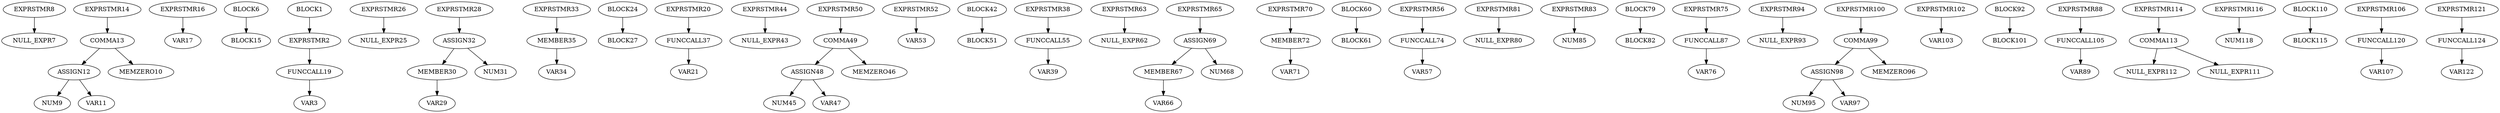 digraph A { 
EXPRSTMR8 -> NULL_EXPR7
ASSIGN12 -> NUM9
ASSIGN12 -> VAR11
COMMA13 -> ASSIGN12
COMMA13 -> MEMZERO10
EXPRSTMR14 -> COMMA13
EXPRSTMR16 -> VAR17
BLOCK6 -> BLOCK15
FUNCCALL19 -> VAR3
EXPRSTMR2 -> FUNCCALL19
EXPRSTMR26 -> NULL_EXPR25
MEMBER30 -> VAR29
ASSIGN32 -> NUM31
ASSIGN32 -> MEMBER30
EXPRSTMR28 -> ASSIGN32
MEMBER35 -> VAR34
EXPRSTMR33 -> MEMBER35
BLOCK24 -> BLOCK27
FUNCCALL37 -> VAR21
EXPRSTMR20 -> FUNCCALL37
EXPRSTMR44 -> NULL_EXPR43
ASSIGN48 -> NUM45
ASSIGN48 -> VAR47
COMMA49 -> ASSIGN48
COMMA49 -> MEMZERO46
EXPRSTMR50 -> COMMA49
EXPRSTMR52 -> VAR53
BLOCK42 -> BLOCK51
FUNCCALL55 -> VAR39
EXPRSTMR38 -> FUNCCALL55
EXPRSTMR63 -> NULL_EXPR62
MEMBER67 -> VAR66
ASSIGN69 -> NUM68
ASSIGN69 -> MEMBER67
EXPRSTMR65 -> ASSIGN69
MEMBER72 -> VAR71
EXPRSTMR70 -> MEMBER72
BLOCK60 -> BLOCK61
FUNCCALL74 -> VAR57
EXPRSTMR56 -> FUNCCALL74
EXPRSTMR81 -> NULL_EXPR80
EXPRSTMR83 -> NUM85
BLOCK79 -> BLOCK82
FUNCCALL87 -> VAR76
EXPRSTMR75 -> FUNCCALL87
EXPRSTMR94 -> NULL_EXPR93
ASSIGN98 -> NUM95
ASSIGN98 -> VAR97
COMMA99 -> ASSIGN98
COMMA99 -> MEMZERO96
EXPRSTMR100 -> COMMA99
EXPRSTMR102 -> VAR103
BLOCK92 -> BLOCK101
FUNCCALL105 -> VAR89
EXPRSTMR88 -> FUNCCALL105
COMMA113 -> NULL_EXPR112
COMMA113 -> NULL_EXPR111
EXPRSTMR114 -> COMMA113
EXPRSTMR116 -> NUM118
BLOCK110 -> BLOCK115
FUNCCALL120 -> VAR107
EXPRSTMR106 -> FUNCCALL120
FUNCCALL124 -> VAR122
EXPRSTMR121 -> FUNCCALL124
BLOCK1 -> EXPRSTMR2
}
